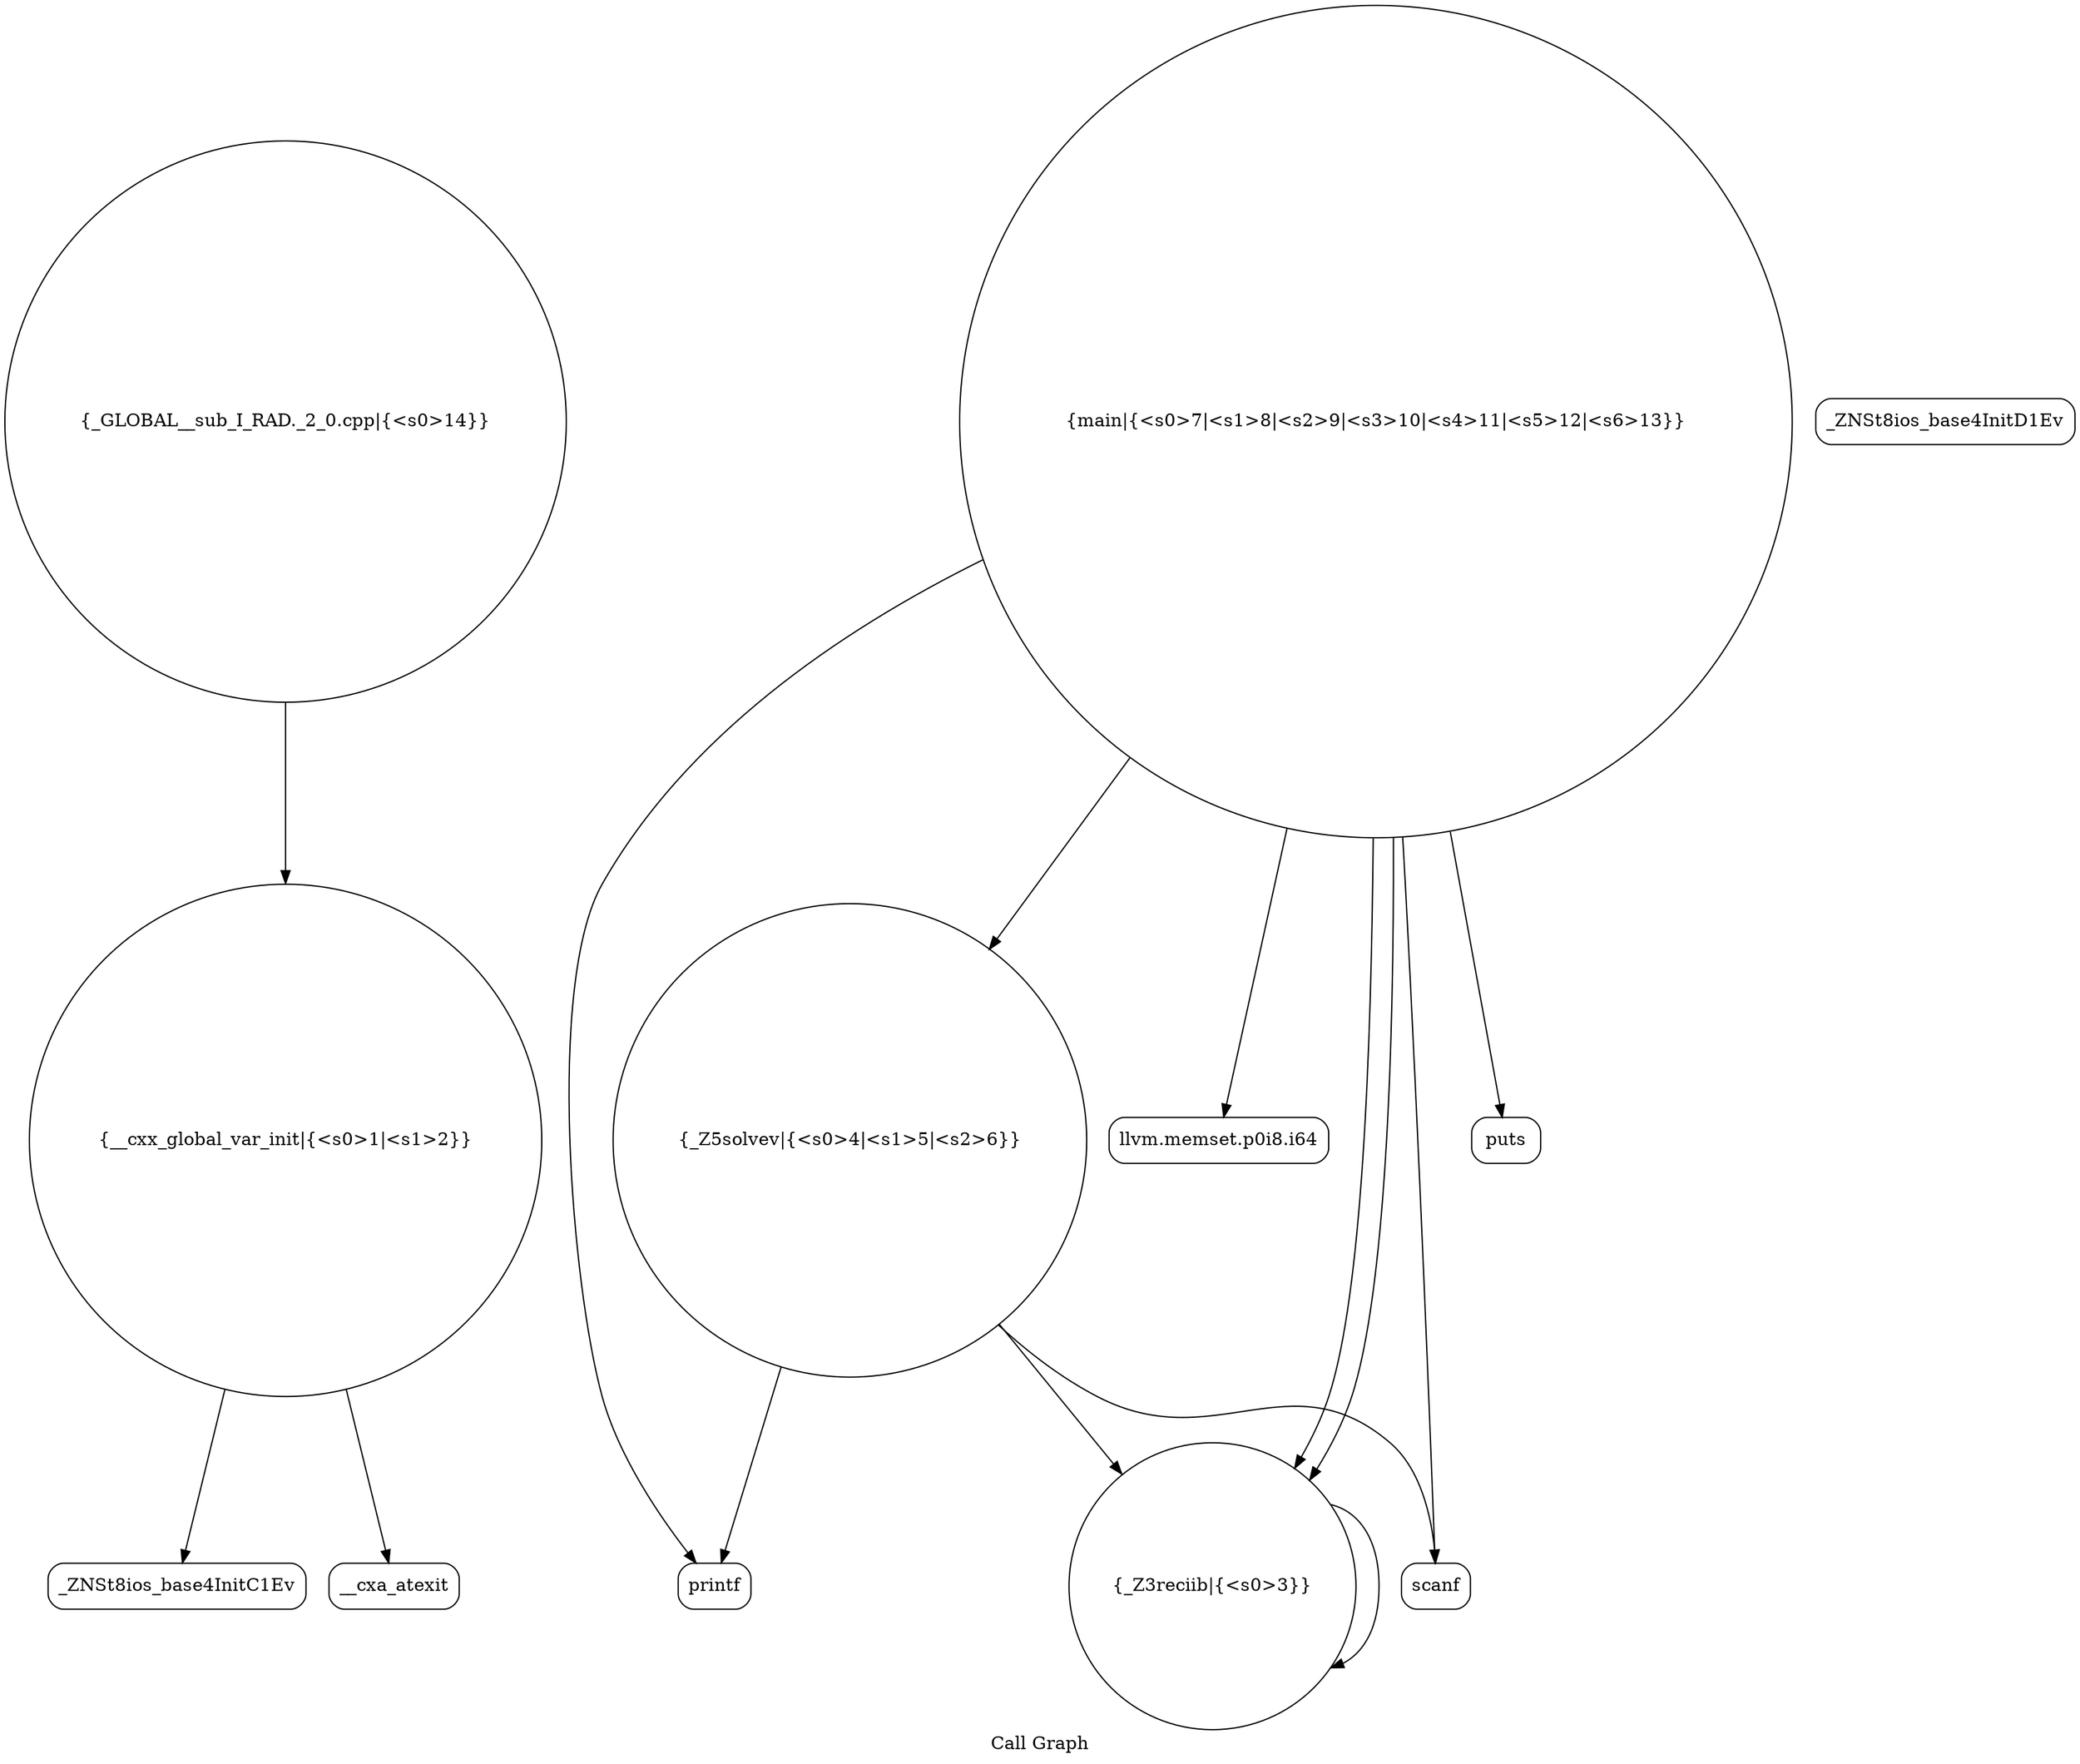 digraph "Call Graph" {
	label="Call Graph";

	Node0x558f39e0fc60 [shape=record,shape=circle,label="{__cxx_global_var_init|{<s0>1|<s1>2}}"];
	Node0x558f39e0fc60:s0 -> Node0x558f39e100f0[color=black];
	Node0x558f39e0fc60:s1 -> Node0x558f39e101f0[color=black];
	Node0x558f39e103f0 [shape=record,shape=Mrecord,label="{printf}"];
	Node0x558f39e10170 [shape=record,shape=Mrecord,label="{_ZNSt8ios_base4InitD1Ev}"];
	Node0x558f39e104f0 [shape=record,shape=Mrecord,label="{llvm.memset.p0i8.i64}"];
	Node0x558f39e10270 [shape=record,shape=circle,label="{_Z3reciib|{<s0>3}}"];
	Node0x558f39e10270:s0 -> Node0x558f39e10270[color=black];
	Node0x558f39e105f0 [shape=record,shape=circle,label="{_GLOBAL__sub_I_RAD._2_0.cpp|{<s0>14}}"];
	Node0x558f39e105f0:s0 -> Node0x558f39e0fc60[color=black];
	Node0x558f39e10370 [shape=record,shape=Mrecord,label="{scanf}"];
	Node0x558f39e100f0 [shape=record,shape=Mrecord,label="{_ZNSt8ios_base4InitC1Ev}"];
	Node0x558f39e10470 [shape=record,shape=circle,label="{main|{<s0>7|<s1>8|<s2>9|<s3>10|<s4>11|<s5>12|<s6>13}}"];
	Node0x558f39e10470:s0 -> Node0x558f39e104f0[color=black];
	Node0x558f39e10470:s1 -> Node0x558f39e10270[color=black];
	Node0x558f39e10470:s2 -> Node0x558f39e10270[color=black];
	Node0x558f39e10470:s3 -> Node0x558f39e10370[color=black];
	Node0x558f39e10470:s4 -> Node0x558f39e103f0[color=black];
	Node0x558f39e10470:s5 -> Node0x558f39e102f0[color=black];
	Node0x558f39e10470:s6 -> Node0x558f39e10570[color=black];
	Node0x558f39e101f0 [shape=record,shape=Mrecord,label="{__cxa_atexit}"];
	Node0x558f39e10570 [shape=record,shape=Mrecord,label="{puts}"];
	Node0x558f39e102f0 [shape=record,shape=circle,label="{_Z5solvev|{<s0>4|<s1>5|<s2>6}}"];
	Node0x558f39e102f0:s0 -> Node0x558f39e10370[color=black];
	Node0x558f39e102f0:s1 -> Node0x558f39e10270[color=black];
	Node0x558f39e102f0:s2 -> Node0x558f39e103f0[color=black];
}

